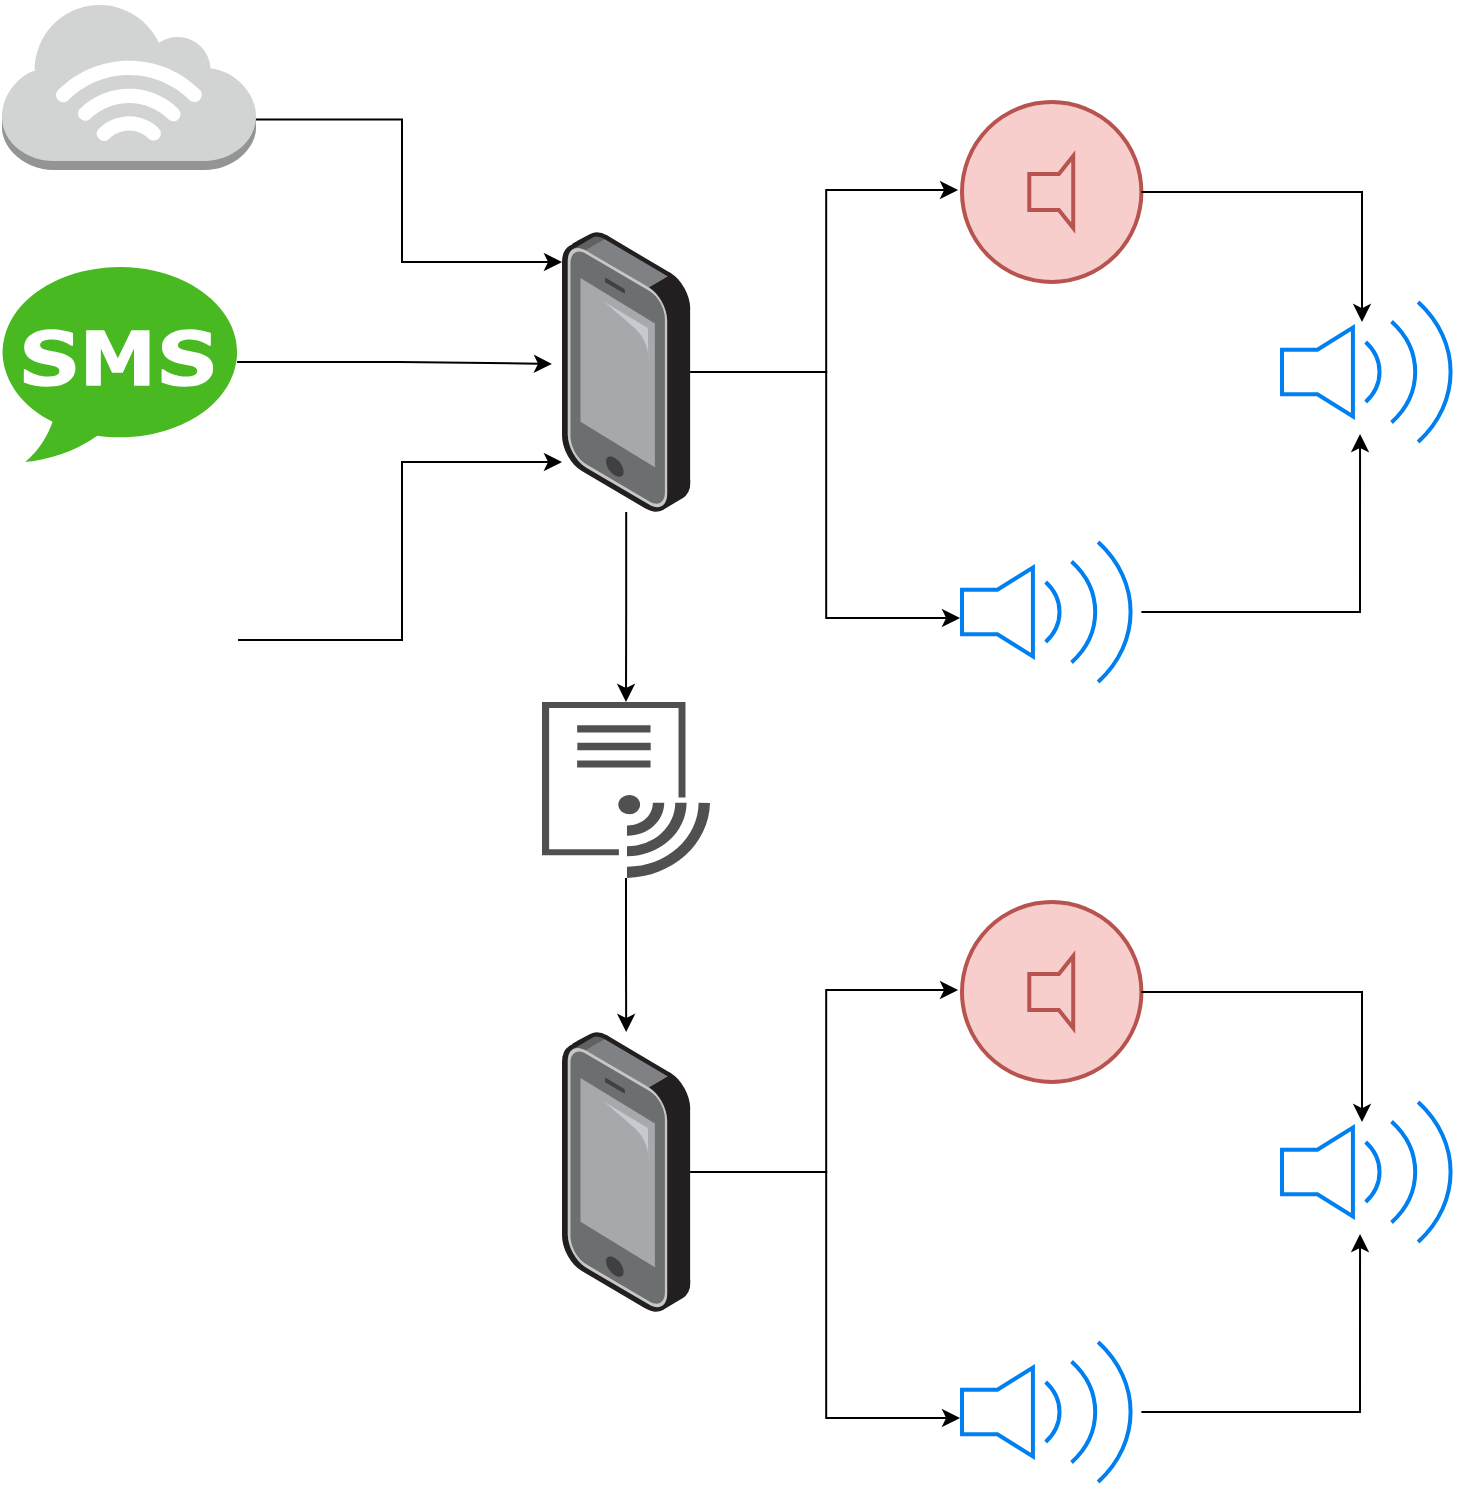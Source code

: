<mxfile version="22.1.5" type="device">
  <diagram name="Page-1" id="zD5WJPUnHl2Ot8-gsOWg">
    <mxGraphModel dx="1434" dy="782" grid="1" gridSize="10" guides="1" tooltips="1" connect="1" arrows="1" fold="1" page="1" pageScale="1" pageWidth="850" pageHeight="1100" math="0" shadow="0">
      <root>
        <mxCell id="0" />
        <mxCell id="1" parent="0" />
        <mxCell id="worhstT-bZPil8YB4B3q-15" style="edgeStyle=orthogonalEdgeStyle;rounded=0;orthogonalLoop=1;jettySize=auto;html=1;exitX=1;exitY=0.7;exitDx=0;exitDy=0;exitPerimeter=0;" parent="1" source="worhstT-bZPil8YB4B3q-8" target="worhstT-bZPil8YB4B3q-1" edge="1">
          <mxGeometry relative="1" as="geometry">
            <Array as="points">
              <mxPoint x="240" y="79" />
              <mxPoint x="240" y="150" />
            </Array>
          </mxGeometry>
        </mxCell>
        <mxCell id="worhstT-bZPil8YB4B3q-8" value="" style="outlineConnect=0;dashed=0;verticalLabelPosition=bottom;verticalAlign=top;align=center;html=1;shape=mxgraph.aws3.internet_3;fillColor=#D2D3D3;gradientColor=none;" parent="1" vertex="1">
          <mxGeometry x="40" y="20" width="127" height="84" as="geometry" />
        </mxCell>
        <mxCell id="worhstT-bZPil8YB4B3q-9" value="" style="dashed=0;outlineConnect=0;html=1;align=center;labelPosition=center;verticalLabelPosition=bottom;verticalAlign=top;shape=mxgraph.weblogos.sms;fillColor=#48B921;strokeColor=none" parent="1" vertex="1">
          <mxGeometry x="40" y="150" width="117.55" height="100" as="geometry" />
        </mxCell>
        <mxCell id="worhstT-bZPil8YB4B3q-19" style="edgeStyle=orthogonalEdgeStyle;rounded=0;orthogonalLoop=1;jettySize=auto;html=1;" parent="1" source="worhstT-bZPil8YB4B3q-10" target="worhstT-bZPil8YB4B3q-1" edge="1">
          <mxGeometry relative="1" as="geometry">
            <Array as="points">
              <mxPoint x="240" y="339" />
              <mxPoint x="240" y="250" />
            </Array>
          </mxGeometry>
        </mxCell>
        <mxCell id="worhstT-bZPil8YB4B3q-10" value="" style="shape=image;html=1;verticalAlign=top;verticalLabelPosition=bottom;labelBackgroundColor=#ffffff;imageAspect=0;aspect=fixed;image=https://cdn0.iconfinder.com/data/icons/apple-apps/100/Apple_Phone-128.png;" parent="1" vertex="1">
          <mxGeometry x="40.05" y="280" width="118" height="118" as="geometry" />
        </mxCell>
        <mxCell id="worhstT-bZPil8YB4B3q-18" style="edgeStyle=orthogonalEdgeStyle;rounded=0;orthogonalLoop=1;jettySize=auto;html=1;entryX=-0.078;entryY=0.471;entryDx=0;entryDy=0;entryPerimeter=0;" parent="1" source="worhstT-bZPil8YB4B3q-9" target="worhstT-bZPil8YB4B3q-1" edge="1">
          <mxGeometry relative="1" as="geometry" />
        </mxCell>
        <mxCell id="worhstT-bZPil8YB4B3q-35" value="" style="group" parent="1" vertex="1" connectable="0">
          <mxGeometry x="320" y="70" width="449.7" height="290" as="geometry" />
        </mxCell>
        <mxCell id="worhstT-bZPil8YB4B3q-1" value="" style="image;points=[];aspect=fixed;html=1;align=center;shadow=0;dashed=0;image=img/lib/allied_telesis/computer_and_terminals/Smartphone.svg;" parent="worhstT-bZPil8YB4B3q-35" vertex="1">
          <mxGeometry y="65" width="64.17" height="140" as="geometry" />
        </mxCell>
        <mxCell id="worhstT-bZPil8YB4B3q-2" value="" style="html=1;verticalLabelPosition=bottom;align=center;labelBackgroundColor=#ffffff;verticalAlign=top;strokeWidth=2;strokeColor=#0080F0;shadow=0;dashed=0;shape=mxgraph.ios7.icons.volume_2;pointerEvents=1" parent="worhstT-bZPil8YB4B3q-35" vertex="1">
          <mxGeometry x="200" y="220" width="89.7" height="70" as="geometry" />
        </mxCell>
        <mxCell id="worhstT-bZPil8YB4B3q-7" value="" style="html=1;verticalLabelPosition=bottom;align=center;labelBackgroundColor=#ffffff;verticalAlign=top;strokeWidth=2;strokeColor=#b85450;shadow=0;dashed=0;shape=mxgraph.ios7.icons.silent;fillColor=#f8cecc;" parent="worhstT-bZPil8YB4B3q-35" vertex="1">
          <mxGeometry x="200" width="89.7" height="90" as="geometry" />
        </mxCell>
        <mxCell id="worhstT-bZPil8YB4B3q-11" value="" style="html=1;verticalLabelPosition=bottom;align=center;labelBackgroundColor=#ffffff;verticalAlign=top;strokeWidth=2;strokeColor=#0080F0;shadow=0;dashed=0;shape=mxgraph.ios7.icons.volume_2;pointerEvents=1" parent="worhstT-bZPil8YB4B3q-35" vertex="1">
          <mxGeometry x="360" y="100" width="89.7" height="70" as="geometry" />
        </mxCell>
        <mxCell id="worhstT-bZPil8YB4B3q-20" style="edgeStyle=orthogonalEdgeStyle;rounded=0;orthogonalLoop=1;jettySize=auto;html=1;entryX=-0.022;entryY=0.489;entryDx=0;entryDy=0;entryPerimeter=0;" parent="worhstT-bZPil8YB4B3q-35" source="worhstT-bZPil8YB4B3q-1" target="worhstT-bZPil8YB4B3q-7" edge="1">
          <mxGeometry relative="1" as="geometry" />
        </mxCell>
        <mxCell id="worhstT-bZPil8YB4B3q-21" style="edgeStyle=orthogonalEdgeStyle;rounded=0;orthogonalLoop=1;jettySize=auto;html=1;entryX=-0.011;entryY=0.543;entryDx=0;entryDy=0;entryPerimeter=0;" parent="worhstT-bZPil8YB4B3q-35" source="worhstT-bZPil8YB4B3q-1" target="worhstT-bZPil8YB4B3q-2" edge="1">
          <mxGeometry relative="1" as="geometry" />
        </mxCell>
        <mxCell id="worhstT-bZPil8YB4B3q-22" style="edgeStyle=orthogonalEdgeStyle;rounded=0;orthogonalLoop=1;jettySize=auto;html=1;entryX=0.446;entryY=0.143;entryDx=0;entryDy=0;entryPerimeter=0;" parent="worhstT-bZPil8YB4B3q-35" source="worhstT-bZPil8YB4B3q-7" target="worhstT-bZPil8YB4B3q-11" edge="1">
          <mxGeometry relative="1" as="geometry" />
        </mxCell>
        <mxCell id="worhstT-bZPil8YB4B3q-23" style="edgeStyle=orthogonalEdgeStyle;rounded=0;orthogonalLoop=1;jettySize=auto;html=1;entryX=0.435;entryY=0.943;entryDx=0;entryDy=0;entryPerimeter=0;" parent="worhstT-bZPil8YB4B3q-35" source="worhstT-bZPil8YB4B3q-2" target="worhstT-bZPil8YB4B3q-11" edge="1">
          <mxGeometry relative="1" as="geometry" />
        </mxCell>
        <mxCell id="worhstT-bZPil8YB4B3q-36" value="" style="group" parent="1" vertex="1" connectable="0">
          <mxGeometry x="320" y="470" width="449.7" height="290" as="geometry" />
        </mxCell>
        <mxCell id="worhstT-bZPil8YB4B3q-37" value="" style="image;points=[];aspect=fixed;html=1;align=center;shadow=0;dashed=0;image=img/lib/allied_telesis/computer_and_terminals/Smartphone.svg;" parent="worhstT-bZPil8YB4B3q-36" vertex="1">
          <mxGeometry y="65" width="64.17" height="140" as="geometry" />
        </mxCell>
        <mxCell id="worhstT-bZPil8YB4B3q-38" value="" style="html=1;verticalLabelPosition=bottom;align=center;labelBackgroundColor=#ffffff;verticalAlign=top;strokeWidth=2;strokeColor=#0080F0;shadow=0;dashed=0;shape=mxgraph.ios7.icons.volume_2;pointerEvents=1" parent="worhstT-bZPil8YB4B3q-36" vertex="1">
          <mxGeometry x="200" y="220" width="89.7" height="70" as="geometry" />
        </mxCell>
        <mxCell id="worhstT-bZPil8YB4B3q-39" value="" style="html=1;verticalLabelPosition=bottom;align=center;labelBackgroundColor=#ffffff;verticalAlign=top;strokeWidth=2;strokeColor=#b85450;shadow=0;dashed=0;shape=mxgraph.ios7.icons.silent;fillColor=#f8cecc;" parent="worhstT-bZPil8YB4B3q-36" vertex="1">
          <mxGeometry x="200" width="89.7" height="90" as="geometry" />
        </mxCell>
        <mxCell id="worhstT-bZPil8YB4B3q-40" value="" style="html=1;verticalLabelPosition=bottom;align=center;labelBackgroundColor=#ffffff;verticalAlign=top;strokeWidth=2;strokeColor=#0080F0;shadow=0;dashed=0;shape=mxgraph.ios7.icons.volume_2;pointerEvents=1" parent="worhstT-bZPil8YB4B3q-36" vertex="1">
          <mxGeometry x="360" y="100" width="89.7" height="70" as="geometry" />
        </mxCell>
        <mxCell id="worhstT-bZPil8YB4B3q-41" style="edgeStyle=orthogonalEdgeStyle;rounded=0;orthogonalLoop=1;jettySize=auto;html=1;entryX=-0.022;entryY=0.489;entryDx=0;entryDy=0;entryPerimeter=0;" parent="worhstT-bZPil8YB4B3q-36" source="worhstT-bZPil8YB4B3q-37" target="worhstT-bZPil8YB4B3q-39" edge="1">
          <mxGeometry relative="1" as="geometry" />
        </mxCell>
        <mxCell id="worhstT-bZPil8YB4B3q-42" style="edgeStyle=orthogonalEdgeStyle;rounded=0;orthogonalLoop=1;jettySize=auto;html=1;entryX=-0.011;entryY=0.543;entryDx=0;entryDy=0;entryPerimeter=0;" parent="worhstT-bZPil8YB4B3q-36" source="worhstT-bZPil8YB4B3q-37" target="worhstT-bZPil8YB4B3q-38" edge="1">
          <mxGeometry relative="1" as="geometry" />
        </mxCell>
        <mxCell id="worhstT-bZPil8YB4B3q-43" style="edgeStyle=orthogonalEdgeStyle;rounded=0;orthogonalLoop=1;jettySize=auto;html=1;entryX=0.446;entryY=0.143;entryDx=0;entryDy=0;entryPerimeter=0;" parent="worhstT-bZPil8YB4B3q-36" source="worhstT-bZPil8YB4B3q-39" target="worhstT-bZPil8YB4B3q-40" edge="1">
          <mxGeometry relative="1" as="geometry" />
        </mxCell>
        <mxCell id="worhstT-bZPil8YB4B3q-44" style="edgeStyle=orthogonalEdgeStyle;rounded=0;orthogonalLoop=1;jettySize=auto;html=1;entryX=0.435;entryY=0.943;entryDx=0;entryDy=0;entryPerimeter=0;" parent="worhstT-bZPil8YB4B3q-36" source="worhstT-bZPil8YB4B3q-38" target="worhstT-bZPil8YB4B3q-40" edge="1">
          <mxGeometry relative="1" as="geometry" />
        </mxCell>
        <mxCell id="worhstT-bZPil8YB4B3q-53" style="edgeStyle=orthogonalEdgeStyle;rounded=0;orthogonalLoop=1;jettySize=auto;html=1;" parent="1" source="worhstT-bZPil8YB4B3q-51" target="worhstT-bZPil8YB4B3q-37" edge="1">
          <mxGeometry relative="1" as="geometry" />
        </mxCell>
        <mxCell id="worhstT-bZPil8YB4B3q-51" value="" style="sketch=0;pointerEvents=1;shadow=0;dashed=0;html=1;strokeColor=none;labelPosition=center;verticalLabelPosition=bottom;verticalAlign=top;align=center;fillColor=#505050;shape=mxgraph.mscae.intune.intune_wifi_profiles" parent="1" vertex="1">
          <mxGeometry x="310" y="370" width="84" height="88" as="geometry" />
        </mxCell>
        <mxCell id="worhstT-bZPil8YB4B3q-52" style="edgeStyle=orthogonalEdgeStyle;rounded=0;orthogonalLoop=1;jettySize=auto;html=1;entryX=0.5;entryY=0;entryDx=0;entryDy=0;entryPerimeter=0;" parent="1" source="worhstT-bZPil8YB4B3q-1" target="worhstT-bZPil8YB4B3q-51" edge="1">
          <mxGeometry relative="1" as="geometry" />
        </mxCell>
      </root>
    </mxGraphModel>
  </diagram>
</mxfile>
